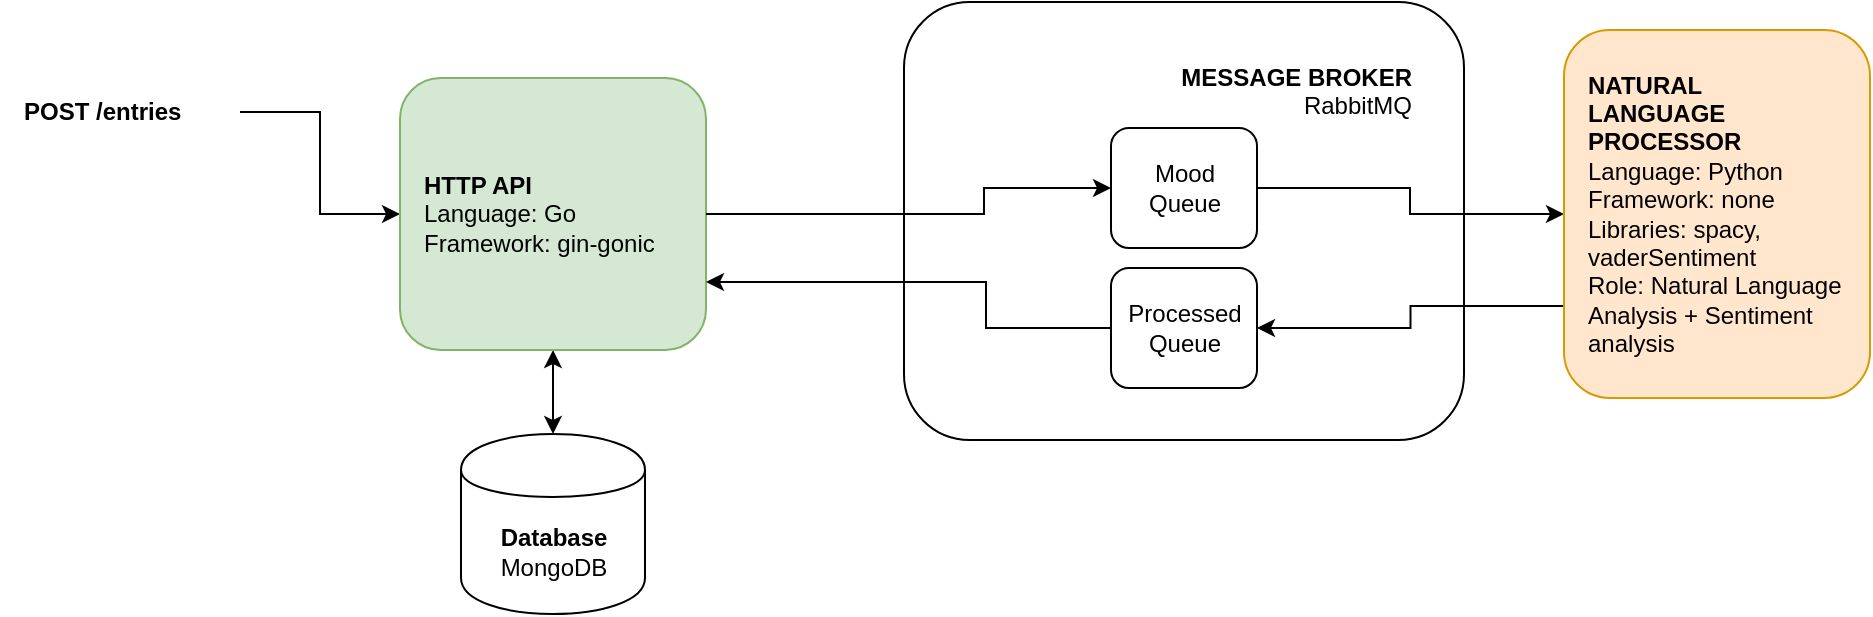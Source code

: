 <mxfile version="13.5.8"><diagram id="fvEs4NJTHvRiCg5xNtaH" name="Page-1"><mxGraphModel dx="1826" dy="939" grid="0" gridSize="10" guides="1" tooltips="1" connect="1" arrows="1" fold="1" page="0" pageScale="1" pageWidth="827" pageHeight="1169" math="0" shadow="0"><root><mxCell id="0"/><mxCell id="1" parent="0"/><mxCell id="Mwo7ymohC7RFEewBHR__-19" value="&lt;b&gt;MESSAGE BROKER&lt;br&gt;&lt;/b&gt;RabbitMQ" style="rounded=1;whiteSpace=wrap;html=1;align=right;verticalAlign=top;spacing=26;" vertex="1" parent="1"><mxGeometry x="406" y="384" width="280" height="219" as="geometry"/></mxCell><mxCell id="Mwo7ymohC7RFEewBHR__-20" value="" style="edgeStyle=orthogonalEdgeStyle;rounded=0;orthogonalLoop=1;jettySize=auto;html=1;" edge="1" parent="1" source="Mwo7ymohC7RFEewBHR__-21" target="Mwo7ymohC7RFEewBHR__-23"><mxGeometry relative="1" as="geometry"/></mxCell><mxCell id="Mwo7ymohC7RFEewBHR__-21" value="&lt;div&gt;&lt;b&gt;POST /entries&lt;/b&gt;&lt;/div&gt;" style="rounded=1;whiteSpace=wrap;html=1;fillColor=none;align=left;spacing=12;strokeColor=none;" vertex="1" parent="1"><mxGeometry x="-46" y="399" width="120" height="80" as="geometry"/></mxCell><mxCell id="Mwo7ymohC7RFEewBHR__-37" style="edgeStyle=orthogonalEdgeStyle;rounded=0;orthogonalLoop=1;jettySize=auto;html=1;exitX=0.5;exitY=1;exitDx=0;exitDy=0;startArrow=classic;startFill=1;" edge="1" parent="1" source="Mwo7ymohC7RFEewBHR__-23" target="Mwo7ymohC7RFEewBHR__-24"><mxGeometry relative="1" as="geometry"/></mxCell><mxCell id="Mwo7ymohC7RFEewBHR__-23" value="&lt;div&gt;&lt;b&gt;HTTP API&lt;/b&gt;&lt;/div&gt;Language: Go&lt;br&gt;Framework: gin-gonic" style="rounded=1;whiteSpace=wrap;html=1;fillColor=#d5e8d4;align=left;spacing=12;strokeColor=#82b366;" vertex="1" parent="1"><mxGeometry x="154" y="422" width="153" height="136" as="geometry"/></mxCell><mxCell id="Mwo7ymohC7RFEewBHR__-24" value="&lt;b&gt;Database&lt;/b&gt;&lt;br&gt;MongoDB" style="shape=cylinder;whiteSpace=wrap;html=1;boundedLbl=1;backgroundOutline=1;fillColor=none;" vertex="1" parent="1"><mxGeometry x="184.5" y="600" width="92" height="90" as="geometry"/></mxCell><mxCell id="Mwo7ymohC7RFEewBHR__-26" style="edgeStyle=orthogonalEdgeStyle;rounded=0;orthogonalLoop=1;jettySize=auto;html=1;exitX=1;exitY=0.5;exitDx=0;exitDy=0;" edge="1" parent="1" source="Mwo7ymohC7RFEewBHR__-23" target="Mwo7ymohC7RFEewBHR__-28"><mxGeometry relative="1" as="geometry"><mxPoint x="391" y="477.1" as="sourcePoint"/><Array as="points"><mxPoint x="446" y="490"/><mxPoint x="446" y="477"/></Array></mxGeometry></mxCell><mxCell id="Mwo7ymohC7RFEewBHR__-27" style="edgeStyle=orthogonalEdgeStyle;rounded=0;orthogonalLoop=1;jettySize=auto;html=1;exitX=1;exitY=0.5;exitDx=0;exitDy=0;entryX=0;entryY=0.5;entryDx=0;entryDy=0;" edge="1" parent="1" source="Mwo7ymohC7RFEewBHR__-28" target="Mwo7ymohC7RFEewBHR__-30"><mxGeometry relative="1" as="geometry"><Array as="points"><mxPoint x="659" y="477"/><mxPoint x="659" y="490"/></Array></mxGeometry></mxCell><mxCell id="Mwo7ymohC7RFEewBHR__-28" value="Mood&lt;br&gt;Queue" style="rounded=1;whiteSpace=wrap;html=1;fillColor=none;" vertex="1" parent="1"><mxGeometry x="509.5" y="447" width="73" height="60" as="geometry"/></mxCell><mxCell id="Mwo7ymohC7RFEewBHR__-29" style="edgeStyle=orthogonalEdgeStyle;rounded=0;orthogonalLoop=1;jettySize=auto;html=1;exitX=0;exitY=0.75;exitDx=0;exitDy=0;entryX=1;entryY=0.5;entryDx=0;entryDy=0;" edge="1" parent="1" source="Mwo7ymohC7RFEewBHR__-30" target="Mwo7ymohC7RFEewBHR__-33"><mxGeometry relative="1" as="geometry"><mxPoint x="682" y="535.3" as="targetPoint"/></mxGeometry></mxCell><mxCell id="Mwo7ymohC7RFEewBHR__-30" value="&lt;div&gt;&lt;/div&gt;&lt;b&gt;NATURAL &lt;br&gt;LANGUAGE &lt;br&gt;PROCESSOR&lt;br&gt;&lt;/b&gt;Language: Python&lt;br&gt;Framework: none&lt;br&gt;Libraries: spacy, vaderSentiment&lt;br&gt;Role: Natural Language Analysis + Sentiment analysis" style="rounded=1;whiteSpace=wrap;html=1;fillColor=#ffe6cc;align=left;spacing=12;strokeColor=#d79b00;" vertex="1" parent="1"><mxGeometry x="736" y="398" width="153" height="184" as="geometry"/></mxCell><mxCell id="Mwo7ymohC7RFEewBHR__-38" style="edgeStyle=orthogonalEdgeStyle;rounded=0;orthogonalLoop=1;jettySize=auto;html=1;exitX=0;exitY=0.5;exitDx=0;exitDy=0;entryX=1;entryY=0.75;entryDx=0;entryDy=0;startArrow=none;startFill=0;" edge="1" parent="1" source="Mwo7ymohC7RFEewBHR__-33" target="Mwo7ymohC7RFEewBHR__-23"><mxGeometry relative="1" as="geometry"><Array as="points"><mxPoint x="447" y="547"/><mxPoint x="447" y="524"/></Array></mxGeometry></mxCell><mxCell id="Mwo7ymohC7RFEewBHR__-33" value="Processed&lt;br&gt;Queue" style="rounded=1;whiteSpace=wrap;html=1;fillColor=none;" vertex="1" parent="1"><mxGeometry x="509.5" y="517" width="73" height="60" as="geometry"/></mxCell></root></mxGraphModel></diagram></mxfile>